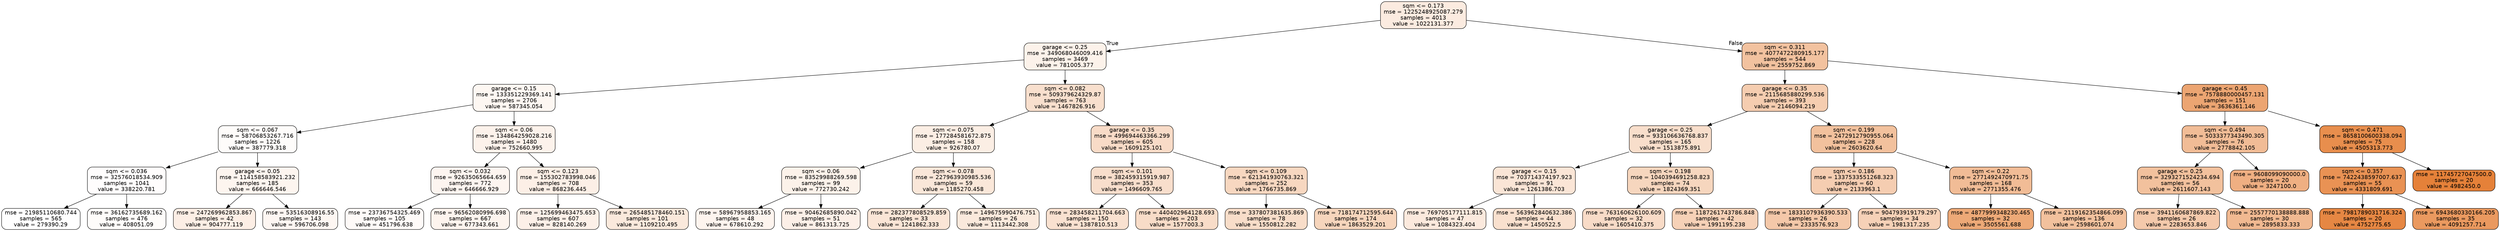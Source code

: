 digraph Tree {
node [shape=box, style="filled, rounded", color="black", fontname=helvetica] ;
edge [fontname=helvetica] ;
0 [label="sqm <= 0.173\nmse = 1225248925087.279\nsamples = 4013\nvalue = 1022131.377", fillcolor="#fbebe0"] ;
1 [label="garage <= 0.25\nmse = 349068046009.416\nsamples = 3469\nvalue = 781005.377", fillcolor="#fcf2ea"] ;
0 -> 1 [labeldistance=2.5, labelangle=45, headlabel="True"] ;
2 [label="garage <= 0.15\nmse = 133351229369.141\nsamples = 2706\nvalue = 587345.054", fillcolor="#fdf7f2"] ;
1 -> 2 ;
3 [label="sqm <= 0.067\nmse = 58706853267.716\nsamples = 1226\nvalue = 387779.318", fillcolor="#fefcfa"] ;
2 -> 3 ;
4 [label="sqm <= 0.036\nmse = 32576018534.909\nsamples = 1041\nvalue = 338220.781", fillcolor="#fffdfd"] ;
3 -> 4 ;
5 [label="mse = 21985110680.744\nsamples = 565\nvalue = 279390.29", fillcolor="#ffffff"] ;
4 -> 5 ;
6 [label="mse = 36162735689.162\nsamples = 476\nvalue = 408051.09", fillcolor="#fefcfa"] ;
4 -> 6 ;
7 [label="garage <= 0.05\nmse = 114158583921.232\nsamples = 185\nvalue = 666646.546", fillcolor="#fdf5ef"] ;
3 -> 7 ;
8 [label="mse = 247269962853.867\nsamples = 42\nvalue = 904777.119", fillcolor="#fceee5"] ;
7 -> 8 ;
9 [label="mse = 53516308916.55\nsamples = 143\nvalue = 596706.098", fillcolor="#fdf6f2"] ;
7 -> 9 ;
10 [label="sqm <= 0.06\nmse = 134864259028.216\nsamples = 1480\nvalue = 752660.995", fillcolor="#fcf2eb"] ;
2 -> 10 ;
11 [label="sqm <= 0.032\nmse = 92635065664.659\nsamples = 772\nvalue = 646666.929", fillcolor="#fdf5f0"] ;
10 -> 11 ;
12 [label="mse = 23736754325.469\nsamples = 105\nvalue = 451796.638", fillcolor="#fefaf8"] ;
11 -> 12 ;
13 [label="mse = 96562080996.698\nsamples = 667\nvalue = 677343.661", fillcolor="#fdf4ee"] ;
11 -> 13 ;
14 [label="sqm <= 0.123\nmse = 155302783998.046\nsamples = 708\nvalue = 868236.445", fillcolor="#fcefe6"] ;
10 -> 14 ;
15 [label="mse = 125699463475.653\nsamples = 607\nvalue = 828140.269", fillcolor="#fcf0e8"] ;
14 -> 15 ;
16 [label="mse = 265485178460.151\nsamples = 101\nvalue = 1109210.495", fillcolor="#fae9dc"] ;
14 -> 16 ;
17 [label="sqm <= 0.082\nmse = 509379624329.87\nsamples = 763\nvalue = 1467826.916", fillcolor="#f8dfcd"] ;
1 -> 17 ;
18 [label="sqm <= 0.075\nmse = 177284581672.875\nsamples = 158\nvalue = 926780.07", fillcolor="#fbeee4"] ;
17 -> 18 ;
19 [label="sqm <= 0.06\nmse = 83529988269.598\nsamples = 99\nvalue = 772730.242", fillcolor="#fcf2ea"] ;
18 -> 19 ;
20 [label="mse = 58967958853.165\nsamples = 48\nvalue = 678610.292", fillcolor="#fdf4ee"] ;
19 -> 20 ;
21 [label="mse = 90462685890.042\nsamples = 51\nvalue = 861313.725", fillcolor="#fcefe7"] ;
19 -> 21 ;
22 [label="sqm <= 0.078\nmse = 227963930985.536\nsamples = 59\nvalue = 1185270.458", fillcolor="#fae7d9"] ;
18 -> 22 ;
23 [label="mse = 282377808529.859\nsamples = 33\nvalue = 1241862.333", fillcolor="#fae5d6"] ;
22 -> 23 ;
24 [label="mse = 149675990476.751\nsamples = 26\nvalue = 1113442.308", fillcolor="#fae9dc"] ;
22 -> 24 ;
25 [label="garage <= 0.35\nmse = 499694463366.299\nsamples = 605\nvalue = 1609125.101", fillcolor="#f8dbc7"] ;
17 -> 25 ;
26 [label="sqm <= 0.101\nmse = 382459315919.987\nsamples = 353\nvalue = 1496609.765", fillcolor="#f8decc"] ;
25 -> 26 ;
27 [label="mse = 283458211704.663\nsamples = 150\nvalue = 1387810.513", fillcolor="#f9e1d0"] ;
26 -> 27 ;
28 [label="mse = 440402964128.693\nsamples = 203\nvalue = 1577003.3", fillcolor="#f8dcc8"] ;
26 -> 28 ;
29 [label="sqm <= 0.109\nmse = 621341930763.321\nsamples = 252\nvalue = 1766735.869", fillcolor="#f7d7c0"] ;
25 -> 29 ;
30 [label="mse = 337807381635.869\nsamples = 78\nvalue = 1550812.282", fillcolor="#f8ddc9"] ;
29 -> 30 ;
31 [label="mse = 718174712595.644\nsamples = 174\nvalue = 1863529.201", fillcolor="#f6d5bc"] ;
29 -> 31 ;
32 [label="sqm <= 0.311\nmse = 4077472280915.177\nsamples = 544\nvalue = 2559752.869", fillcolor="#f2c29f"] ;
0 -> 32 [labeldistance=2.5, labelangle=-45, headlabel="False"] ;
33 [label="garage <= 0.35\nmse = 2115685880299.536\nsamples = 393\nvalue = 2146094.219", fillcolor="#f5cdb0"] ;
32 -> 33 ;
34 [label="garage <= 0.25\nmse = 933106636768.837\nsamples = 165\nvalue = 1513875.891", fillcolor="#f8decb"] ;
33 -> 34 ;
35 [label="garage <= 0.15\nmse = 703714374197.923\nsamples = 91\nvalue = 1261386.703", fillcolor="#fae5d6"] ;
34 -> 35 ;
36 [label="mse = 769705177111.815\nsamples = 47\nvalue = 1084323.404", fillcolor="#fbe9dd"] ;
35 -> 36 ;
37 [label="mse = 563962840632.386\nsamples = 44\nvalue = 1450522.5", fillcolor="#f9e0ce"] ;
35 -> 37 ;
38 [label="sqm <= 0.198\nmse = 1040394691258.823\nsamples = 74\nvalue = 1824369.351", fillcolor="#f6d6be"] ;
34 -> 38 ;
39 [label="mse = 763160626100.609\nsamples = 32\nvalue = 1605410.375", fillcolor="#f8dbc7"] ;
38 -> 39 ;
40 [label="mse = 1187261743786.848\nsamples = 42\nvalue = 1991195.238", fillcolor="#f6d1b7"] ;
38 -> 40 ;
41 [label="sqm <= 0.199\nmse = 2472912790955.064\nsamples = 228\nvalue = 2603620.64", fillcolor="#f2c19d"] ;
33 -> 41 ;
42 [label="sqm <= 0.186\nmse = 1337533551268.323\nsamples = 60\nvalue = 2133963.1", fillcolor="#f5cdb1"] ;
41 -> 42 ;
43 [label="mse = 1833107936390.533\nsamples = 26\nvalue = 2333576.923", fillcolor="#f4c8a9"] ;
42 -> 43 ;
44 [label="mse = 904793919179.297\nsamples = 34\nvalue = 1981317.235", fillcolor="#f6d1b7"] ;
42 -> 44 ;
45 [label="sqm <= 0.22\nmse = 2771492470971.75\nsamples = 168\nvalue = 2771355.476", fillcolor="#f1bc96"] ;
41 -> 45 ;
46 [label="mse = 4877999348230.465\nsamples = 32\nvalue = 3505561.688", fillcolor="#eda977"] ;
45 -> 46 ;
47 [label="mse = 2119162354866.099\nsamples = 136\nvalue = 2598601.074", fillcolor="#f2c19d"] ;
45 -> 47 ;
48 [label="garage <= 0.45\nmse = 7578880000457.131\nsamples = 151\nvalue = 3636361.146", fillcolor="#eca572"] ;
32 -> 48 ;
49 [label="sqm <= 0.494\nmse = 5033377343490.305\nsamples = 76\nvalue = 2778842.105", fillcolor="#f1bc96"] ;
48 -> 49 ;
50 [label="garage <= 0.25\nmse = 3293271524234.694\nsamples = 56\nvalue = 2611607.143", fillcolor="#f2c19d"] ;
49 -> 50 ;
51 [label="mse = 3941160687869.822\nsamples = 26\nvalue = 2283653.846", fillcolor="#f4c9ab"] ;
50 -> 51 ;
52 [label="mse = 2557770138888.888\nsamples = 30\nvalue = 2895833.333", fillcolor="#f1b991"] ;
50 -> 52 ;
53 [label="mse = 9608099090000.0\nsamples = 20\nvalue = 3247100.0", fillcolor="#efaf82"] ;
49 -> 53 ;
54 [label="sqm <= 0.471\nmse = 8658100600338.094\nsamples = 75\nvalue = 4505313.773", fillcolor="#e88e4d"] ;
48 -> 54 ;
55 [label="sqm <= 0.357\nmse = 7422438597007.637\nsamples = 55\nvalue = 4331809.691", fillcolor="#e99254"] ;
54 -> 55 ;
56 [label="mse = 7981789031716.324\nsamples = 20\nvalue = 4752775.65", fillcolor="#e68743"] ;
55 -> 56 ;
57 [label="mse = 6943680330166.205\nsamples = 35\nvalue = 4091257.714", fillcolor="#ea995f"] ;
55 -> 57 ;
58 [label="mse = 11745727047500.0\nsamples = 20\nvalue = 4982450.0", fillcolor="#e58139"] ;
54 -> 58 ;
}